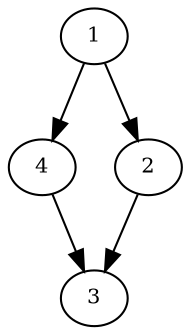 digraph G {
  size="11.5.8"; node[fontsize=10,height=0.01,width=0.01]; edge[len=3.0];
  1 -> 4;
  1 -> 2;
  2 -> 3;
  4 -> 3;
}

